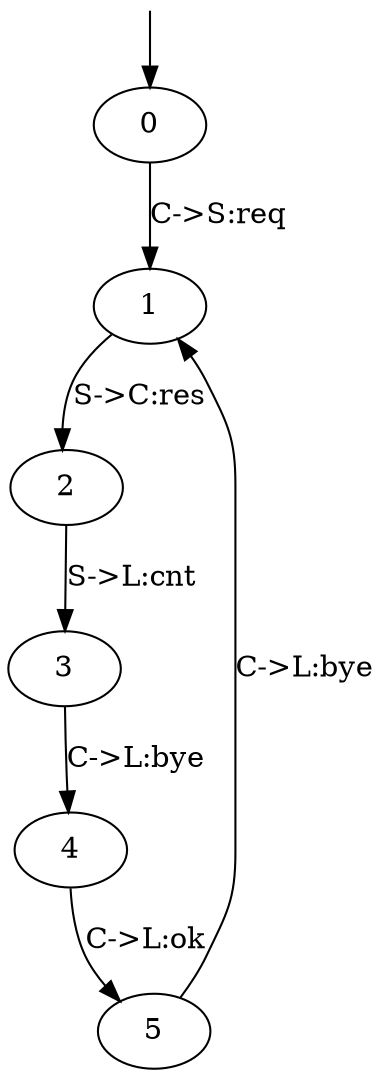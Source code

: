 digraph AutomaWellSeq {
	s0 [label="" height=0 shape=none width=0]
	s0 -> 0
	0 -> 1 [label="C->S:req"]
	1 -> 2 [label="S->C:res"]
	2 -> 3 [label="S->L:cnt"]
	3 -> 4 [label="C->L:bye"]
	4 -> 5 [label="C->L:ok"]
	5 -> 1 [label="C->L:bye"]
}